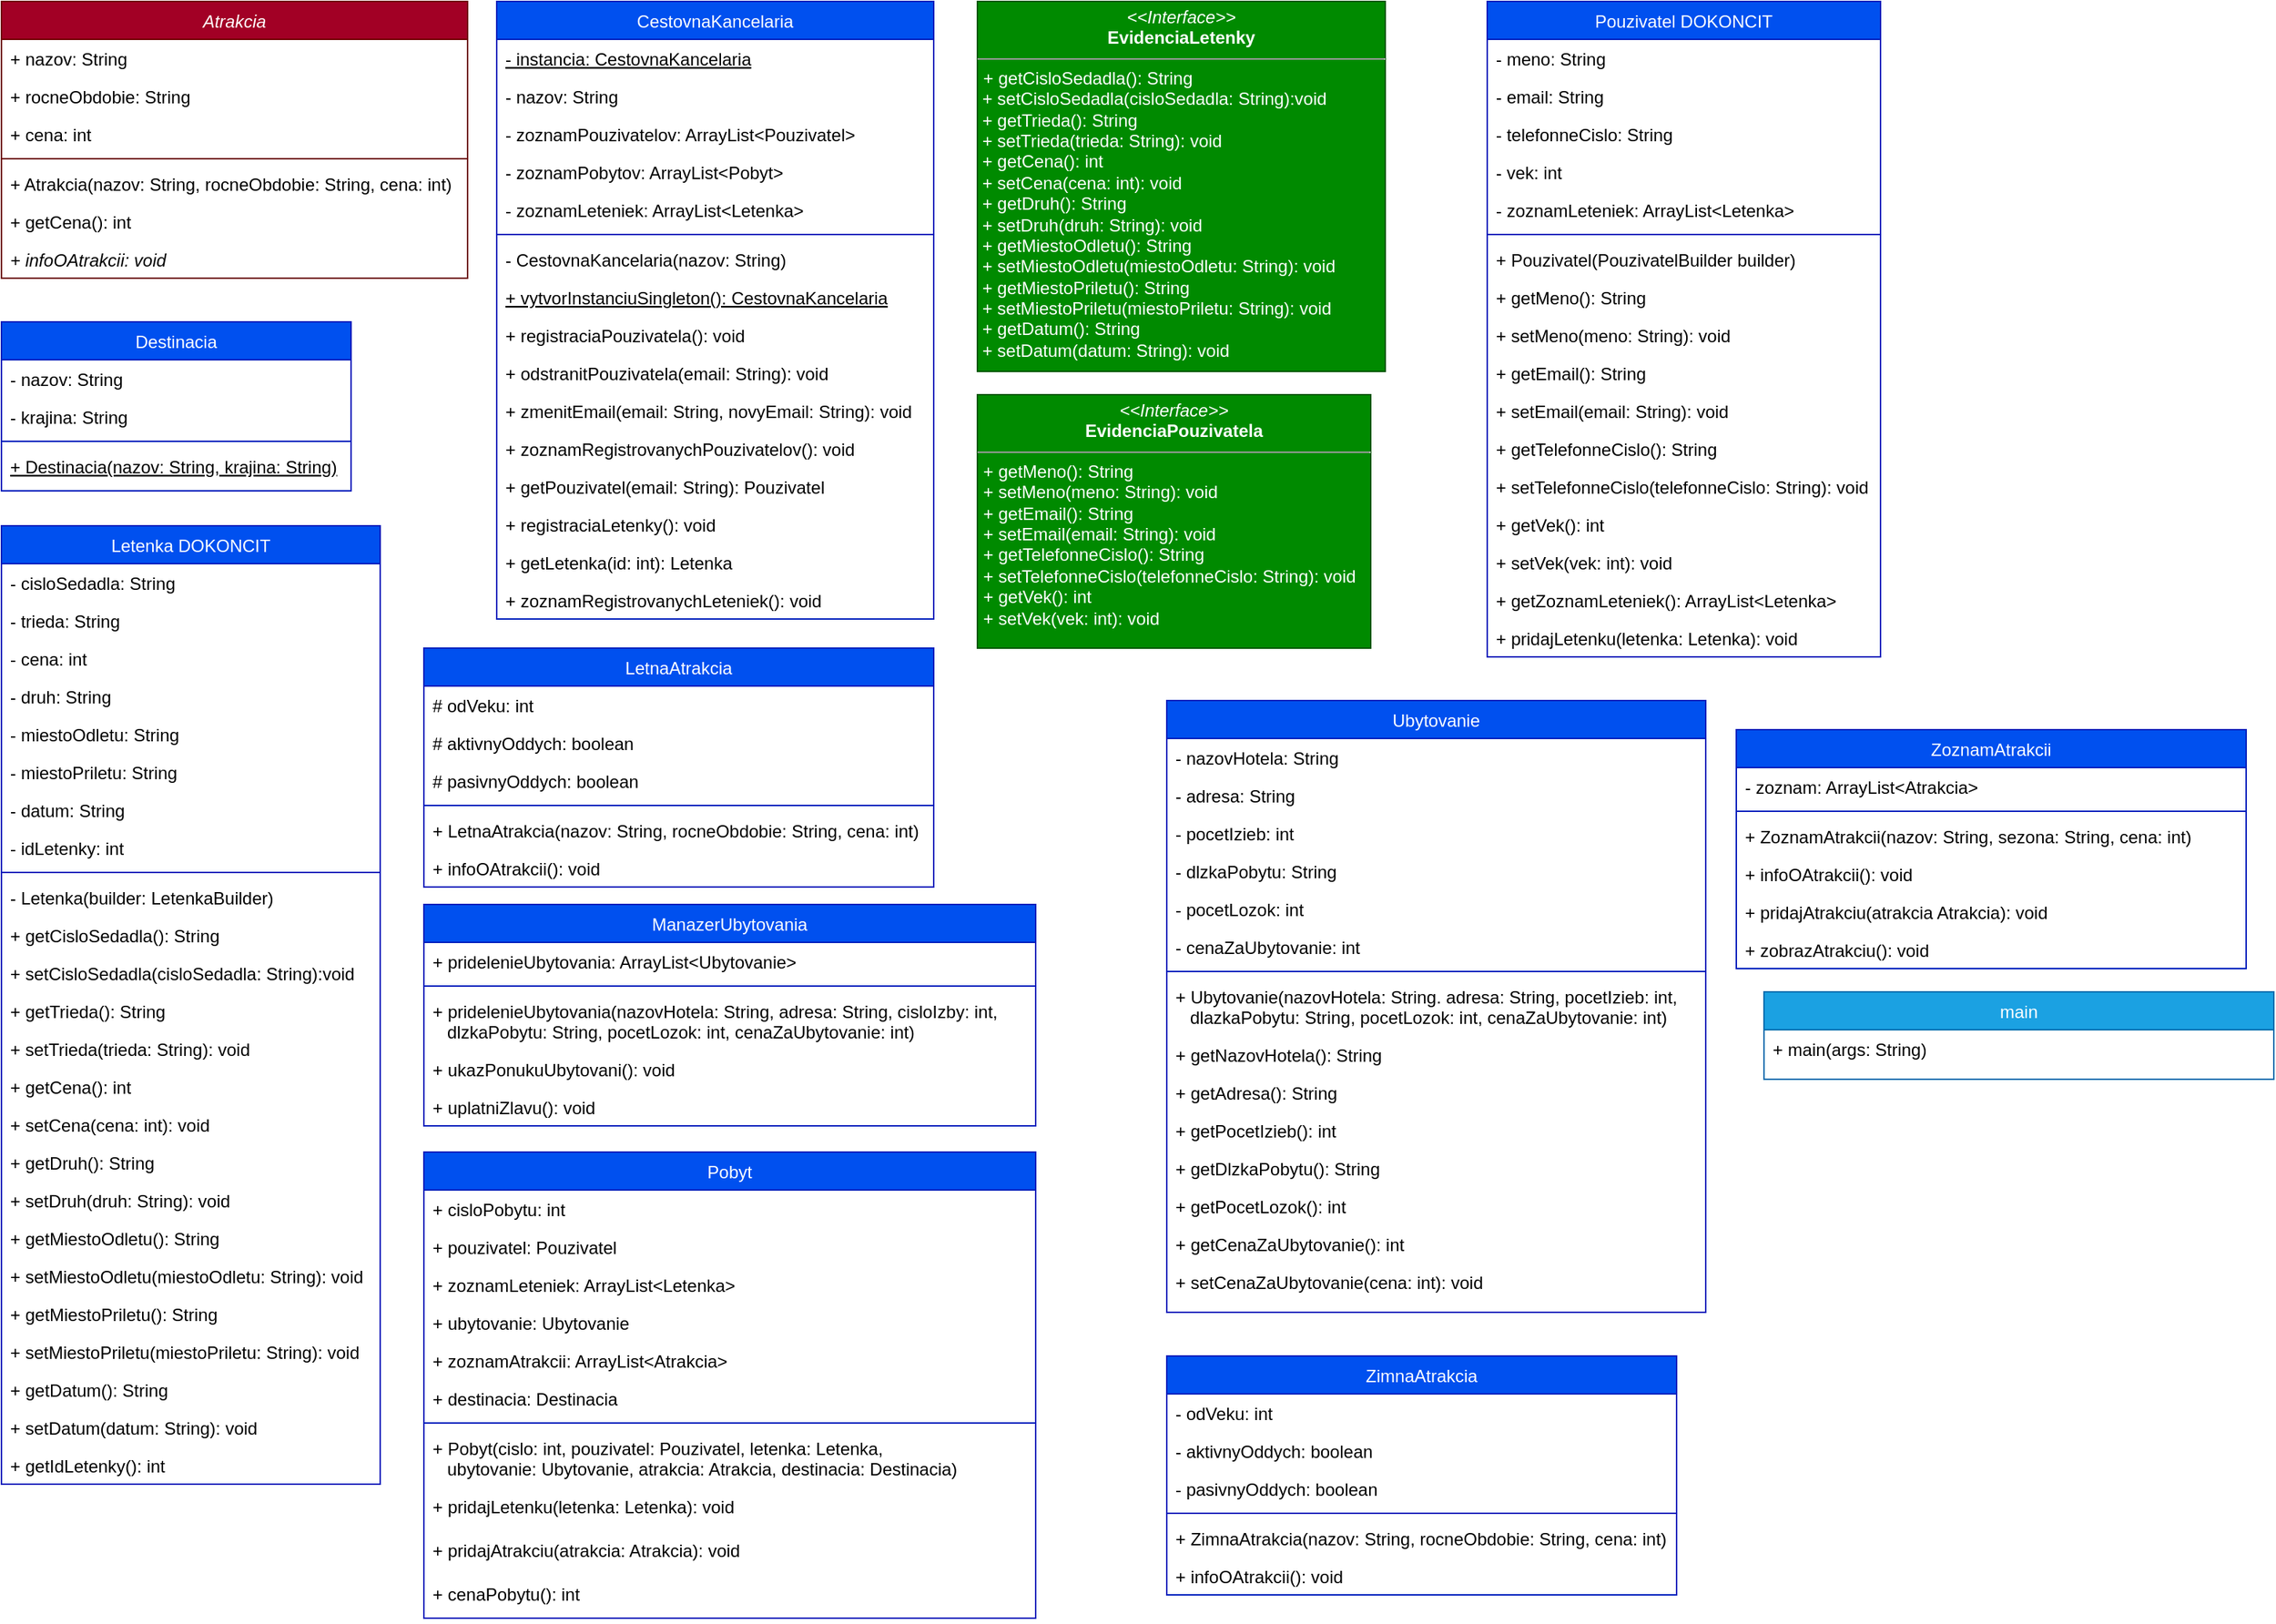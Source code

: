 <mxfile version="21.2.4" type="github">
  <diagram id="C5RBs43oDa-KdzZeNtuy" name="Page-1">
    <mxGraphModel dx="1500" dy="841" grid="1" gridSize="10" guides="1" tooltips="1" connect="1" arrows="1" fold="1" page="1" pageScale="1" pageWidth="827" pageHeight="1169" math="0" shadow="0">
      <root>
        <mxCell id="WIyWlLk6GJQsqaUBKTNV-0" />
        <mxCell id="WIyWlLk6GJQsqaUBKTNV-1" parent="WIyWlLk6GJQsqaUBKTNV-0" />
        <mxCell id="zkfFHV4jXpPFQw0GAbJ--0" value="Atrakcia" style="swimlane;fontStyle=2;align=center;verticalAlign=top;childLayout=stackLayout;horizontal=1;startSize=26;horizontalStack=0;resizeParent=1;resizeLast=0;collapsible=1;marginBottom=0;rounded=0;shadow=0;strokeWidth=1;fillColor=#a20025;strokeColor=#6F0000;fontColor=#ffffff;" parent="WIyWlLk6GJQsqaUBKTNV-1" vertex="1">
          <mxGeometry x="50" y="30" width="320" height="190" as="geometry">
            <mxRectangle x="230" y="140" width="160" height="26" as="alternateBounds" />
          </mxGeometry>
        </mxCell>
        <mxCell id="zkfFHV4jXpPFQw0GAbJ--1" value="+ nazov: String" style="text;align=left;verticalAlign=top;spacingLeft=4;spacingRight=4;overflow=hidden;rotatable=0;points=[[0,0.5],[1,0.5]];portConstraint=eastwest;" parent="zkfFHV4jXpPFQw0GAbJ--0" vertex="1">
          <mxGeometry y="26" width="320" height="26" as="geometry" />
        </mxCell>
        <mxCell id="zkfFHV4jXpPFQw0GAbJ--2" value="+ rocneObdobie: String" style="text;align=left;verticalAlign=top;spacingLeft=4;spacingRight=4;overflow=hidden;rotatable=0;points=[[0,0.5],[1,0.5]];portConstraint=eastwest;rounded=0;shadow=0;html=0;" parent="zkfFHV4jXpPFQw0GAbJ--0" vertex="1">
          <mxGeometry y="52" width="320" height="26" as="geometry" />
        </mxCell>
        <mxCell id="zkfFHV4jXpPFQw0GAbJ--3" value="+ cena: int" style="text;align=left;verticalAlign=top;spacingLeft=4;spacingRight=4;overflow=hidden;rotatable=0;points=[[0,0.5],[1,0.5]];portConstraint=eastwest;rounded=0;shadow=0;html=0;" parent="zkfFHV4jXpPFQw0GAbJ--0" vertex="1">
          <mxGeometry y="78" width="320" height="26" as="geometry" />
        </mxCell>
        <mxCell id="zkfFHV4jXpPFQw0GAbJ--4" value="" style="line;html=1;strokeWidth=1;align=left;verticalAlign=middle;spacingTop=-1;spacingLeft=3;spacingRight=3;rotatable=0;labelPosition=right;points=[];portConstraint=eastwest;fillColor=#a20025;fontColor=#ffffff;strokeColor=#6F0000;" parent="zkfFHV4jXpPFQw0GAbJ--0" vertex="1">
          <mxGeometry y="104" width="320" height="8" as="geometry" />
        </mxCell>
        <mxCell id="zkfFHV4jXpPFQw0GAbJ--5" value="+ Atrakcia(nazov: String, rocneObdobie: String, cena: int)" style="text;align=left;verticalAlign=top;spacingLeft=4;spacingRight=4;overflow=hidden;rotatable=0;points=[[0,0.5],[1,0.5]];portConstraint=eastwest;" parent="zkfFHV4jXpPFQw0GAbJ--0" vertex="1">
          <mxGeometry y="112" width="320" height="26" as="geometry" />
        </mxCell>
        <mxCell id="7Pr3nvuwrETPLiHUvhbF-43" value="+ getCena(): int" style="text;align=left;verticalAlign=top;spacingLeft=4;spacingRight=4;overflow=hidden;rotatable=0;points=[[0,0.5],[1,0.5]];portConstraint=eastwest;" parent="zkfFHV4jXpPFQw0GAbJ--0" vertex="1">
          <mxGeometry y="138" width="320" height="26" as="geometry" />
        </mxCell>
        <mxCell id="7Pr3nvuwrETPLiHUvhbF-44" value="+ infoOAtrakcii: void" style="text;align=left;verticalAlign=top;spacingLeft=4;spacingRight=4;overflow=hidden;rotatable=0;points=[[0,0.5],[1,0.5]];portConstraint=eastwest;fontStyle=2" parent="zkfFHV4jXpPFQw0GAbJ--0" vertex="1">
          <mxGeometry y="164" width="320" height="26" as="geometry" />
        </mxCell>
        <mxCell id="zkfFHV4jXpPFQw0GAbJ--6" value="Destinacia" style="swimlane;fontStyle=0;align=center;verticalAlign=top;childLayout=stackLayout;horizontal=1;startSize=26;horizontalStack=0;resizeParent=1;resizeLast=0;collapsible=1;marginBottom=0;rounded=0;shadow=0;strokeWidth=1;fillColor=#0050ef;fontColor=#ffffff;strokeColor=#001DBC;" parent="WIyWlLk6GJQsqaUBKTNV-1" vertex="1">
          <mxGeometry x="50" y="250" width="240" height="116" as="geometry">
            <mxRectangle x="130" y="380" width="160" height="26" as="alternateBounds" />
          </mxGeometry>
        </mxCell>
        <mxCell id="zkfFHV4jXpPFQw0GAbJ--7" value="- nazov: String" style="text;align=left;verticalAlign=top;spacingLeft=4;spacingRight=4;overflow=hidden;rotatable=0;points=[[0,0.5],[1,0.5]];portConstraint=eastwest;" parent="zkfFHV4jXpPFQw0GAbJ--6" vertex="1">
          <mxGeometry y="26" width="240" height="26" as="geometry" />
        </mxCell>
        <mxCell id="zkfFHV4jXpPFQw0GAbJ--8" value="- krajina: String" style="text;align=left;verticalAlign=top;spacingLeft=4;spacingRight=4;overflow=hidden;rotatable=0;points=[[0,0.5],[1,0.5]];portConstraint=eastwest;rounded=0;shadow=0;html=0;" parent="zkfFHV4jXpPFQw0GAbJ--6" vertex="1">
          <mxGeometry y="52" width="240" height="26" as="geometry" />
        </mxCell>
        <mxCell id="zkfFHV4jXpPFQw0GAbJ--9" value="" style="line;html=1;strokeWidth=1;align=left;verticalAlign=middle;spacingTop=-1;spacingLeft=3;spacingRight=3;rotatable=0;labelPosition=right;points=[];portConstraint=eastwest;fillColor=#0050ef;fontColor=#ffffff;strokeColor=#001DBC;" parent="zkfFHV4jXpPFQw0GAbJ--6" vertex="1">
          <mxGeometry y="78" width="240" height="8" as="geometry" />
        </mxCell>
        <mxCell id="zkfFHV4jXpPFQw0GAbJ--10" value="+ Destinacia(nazov: String, krajina: String)" style="text;align=left;verticalAlign=top;spacingLeft=4;spacingRight=4;overflow=hidden;rotatable=0;points=[[0,0.5],[1,0.5]];portConstraint=eastwest;fontStyle=4" parent="zkfFHV4jXpPFQw0GAbJ--6" vertex="1">
          <mxGeometry y="86" width="240" height="26" as="geometry" />
        </mxCell>
        <mxCell id="zkfFHV4jXpPFQw0GAbJ--17" value="CestovnaKancelaria" style="swimlane;fontStyle=0;align=center;verticalAlign=top;childLayout=stackLayout;horizontal=1;startSize=26;horizontalStack=0;resizeParent=1;resizeLast=0;collapsible=1;marginBottom=0;rounded=0;shadow=0;strokeWidth=1;fillColor=#0050ef;fontColor=#ffffff;strokeColor=#001DBC;" parent="WIyWlLk6GJQsqaUBKTNV-1" vertex="1">
          <mxGeometry x="390" y="30" width="300" height="424" as="geometry">
            <mxRectangle x="550" y="140" width="160" height="26" as="alternateBounds" />
          </mxGeometry>
        </mxCell>
        <mxCell id="zkfFHV4jXpPFQw0GAbJ--18" value="- instancia: CestovnaKancelaria" style="text;align=left;verticalAlign=top;spacingLeft=4;spacingRight=4;overflow=hidden;rotatable=0;points=[[0,0.5],[1,0.5]];portConstraint=eastwest;fontStyle=4" parent="zkfFHV4jXpPFQw0GAbJ--17" vertex="1">
          <mxGeometry y="26" width="300" height="26" as="geometry" />
        </mxCell>
        <mxCell id="zkfFHV4jXpPFQw0GAbJ--19" value="- nazov: String" style="text;align=left;verticalAlign=top;spacingLeft=4;spacingRight=4;overflow=hidden;rotatable=0;points=[[0,0.5],[1,0.5]];portConstraint=eastwest;rounded=0;shadow=0;html=0;" parent="zkfFHV4jXpPFQw0GAbJ--17" vertex="1">
          <mxGeometry y="52" width="300" height="26" as="geometry" />
        </mxCell>
        <mxCell id="zkfFHV4jXpPFQw0GAbJ--20" value="- zoznamPouzivatelov: ArrayList&lt;Pouzivatel&gt;" style="text;align=left;verticalAlign=top;spacingLeft=4;spacingRight=4;overflow=hidden;rotatable=0;points=[[0,0.5],[1,0.5]];portConstraint=eastwest;rounded=0;shadow=0;html=0;" parent="zkfFHV4jXpPFQw0GAbJ--17" vertex="1">
          <mxGeometry y="78" width="300" height="26" as="geometry" />
        </mxCell>
        <mxCell id="zkfFHV4jXpPFQw0GAbJ--21" value="- zoznamPobytov: ArrayList&lt;Pobyt&gt;" style="text;align=left;verticalAlign=top;spacingLeft=4;spacingRight=4;overflow=hidden;rotatable=0;points=[[0,0.5],[1,0.5]];portConstraint=eastwest;rounded=0;shadow=0;html=0;" parent="zkfFHV4jXpPFQw0GAbJ--17" vertex="1">
          <mxGeometry y="104" width="300" height="26" as="geometry" />
        </mxCell>
        <mxCell id="zkfFHV4jXpPFQw0GAbJ--22" value="- zoznamLeteniek: ArrayList&lt;Letenka&gt;" style="text;align=left;verticalAlign=top;spacingLeft=4;spacingRight=4;overflow=hidden;rotatable=0;points=[[0,0.5],[1,0.5]];portConstraint=eastwest;rounded=0;shadow=0;html=0;" parent="zkfFHV4jXpPFQw0GAbJ--17" vertex="1">
          <mxGeometry y="130" width="300" height="26" as="geometry" />
        </mxCell>
        <mxCell id="zkfFHV4jXpPFQw0GAbJ--23" value="" style="line;html=1;strokeWidth=1;align=left;verticalAlign=middle;spacingTop=-1;spacingLeft=3;spacingRight=3;rotatable=0;labelPosition=right;points=[];portConstraint=eastwest;fillColor=#0050ef;fontColor=#ffffff;strokeColor=#001DBC;" parent="zkfFHV4jXpPFQw0GAbJ--17" vertex="1">
          <mxGeometry y="156" width="300" height="8" as="geometry" />
        </mxCell>
        <mxCell id="zkfFHV4jXpPFQw0GAbJ--24" value="- CestovnaKancelaria(nazov: String)" style="text;align=left;verticalAlign=top;spacingLeft=4;spacingRight=4;overflow=hidden;rotatable=0;points=[[0,0.5],[1,0.5]];portConstraint=eastwest;" parent="zkfFHV4jXpPFQw0GAbJ--17" vertex="1">
          <mxGeometry y="164" width="300" height="26" as="geometry" />
        </mxCell>
        <mxCell id="zkfFHV4jXpPFQw0GAbJ--25" value="+ vytvorInstanciuSingleton(): CestovnaKancelaria" style="text;align=left;verticalAlign=top;spacingLeft=4;spacingRight=4;overflow=hidden;rotatable=0;points=[[0,0.5],[1,0.5]];portConstraint=eastwest;fontStyle=4" parent="zkfFHV4jXpPFQw0GAbJ--17" vertex="1">
          <mxGeometry y="190" width="300" height="26" as="geometry" />
        </mxCell>
        <mxCell id="7Pr3nvuwrETPLiHUvhbF-45" value="+ registraciaPouzivatela(): void" style="text;align=left;verticalAlign=top;spacingLeft=4;spacingRight=4;overflow=hidden;rotatable=0;points=[[0,0.5],[1,0.5]];portConstraint=eastwest;fontStyle=0" parent="zkfFHV4jXpPFQw0GAbJ--17" vertex="1">
          <mxGeometry y="216" width="300" height="26" as="geometry" />
        </mxCell>
        <mxCell id="7Pr3nvuwrETPLiHUvhbF-46" value="+ odstranitPouzivatela(email: String): void" style="text;align=left;verticalAlign=top;spacingLeft=4;spacingRight=4;overflow=hidden;rotatable=0;points=[[0,0.5],[1,0.5]];portConstraint=eastwest;fontStyle=0" parent="zkfFHV4jXpPFQw0GAbJ--17" vertex="1">
          <mxGeometry y="242" width="300" height="26" as="geometry" />
        </mxCell>
        <mxCell id="7Pr3nvuwrETPLiHUvhbF-47" value="+ zmenitEmail(email: String, novyEmail: String): void" style="text;align=left;verticalAlign=top;spacingLeft=4;spacingRight=4;overflow=hidden;rotatable=0;points=[[0,0.5],[1,0.5]];portConstraint=eastwest;fontStyle=0" parent="zkfFHV4jXpPFQw0GAbJ--17" vertex="1">
          <mxGeometry y="268" width="300" height="26" as="geometry" />
        </mxCell>
        <mxCell id="7Pr3nvuwrETPLiHUvhbF-48" value="+ zoznamRegistrovanychPouzivatelov(): void" style="text;align=left;verticalAlign=top;spacingLeft=4;spacingRight=4;overflow=hidden;rotatable=0;points=[[0,0.5],[1,0.5]];portConstraint=eastwest;fontStyle=0" parent="zkfFHV4jXpPFQw0GAbJ--17" vertex="1">
          <mxGeometry y="294" width="300" height="26" as="geometry" />
        </mxCell>
        <mxCell id="7Pr3nvuwrETPLiHUvhbF-49" value="+ getPouzivatel(email: String): Pouzivatel" style="text;align=left;verticalAlign=top;spacingLeft=4;spacingRight=4;overflow=hidden;rotatable=0;points=[[0,0.5],[1,0.5]];portConstraint=eastwest;fontStyle=0" parent="zkfFHV4jXpPFQw0GAbJ--17" vertex="1">
          <mxGeometry y="320" width="300" height="26" as="geometry" />
        </mxCell>
        <mxCell id="7Pr3nvuwrETPLiHUvhbF-50" value="+ registraciaLetenky(): void" style="text;align=left;verticalAlign=top;spacingLeft=4;spacingRight=4;overflow=hidden;rotatable=0;points=[[0,0.5],[1,0.5]];portConstraint=eastwest;fontStyle=0" parent="zkfFHV4jXpPFQw0GAbJ--17" vertex="1">
          <mxGeometry y="346" width="300" height="26" as="geometry" />
        </mxCell>
        <mxCell id="7Pr3nvuwrETPLiHUvhbF-51" value="+ getLetenka(id: int): Letenka" style="text;align=left;verticalAlign=top;spacingLeft=4;spacingRight=4;overflow=hidden;rotatable=0;points=[[0,0.5],[1,0.5]];portConstraint=eastwest;fontStyle=0" parent="zkfFHV4jXpPFQw0GAbJ--17" vertex="1">
          <mxGeometry y="372" width="300" height="26" as="geometry" />
        </mxCell>
        <mxCell id="7Pr3nvuwrETPLiHUvhbF-52" value="+ zoznamRegistrovanychLeteniek(): void" style="text;align=left;verticalAlign=top;spacingLeft=4;spacingRight=4;overflow=hidden;rotatable=0;points=[[0,0.5],[1,0.5]];portConstraint=eastwest;fontStyle=0" parent="zkfFHV4jXpPFQw0GAbJ--17" vertex="1">
          <mxGeometry y="398" width="300" height="26" as="geometry" />
        </mxCell>
        <mxCell id="7Pr3nvuwrETPLiHUvhbF-0" value="&lt;p style=&quot;margin:0px;margin-top:4px;text-align:center;&quot;&gt;&lt;i&gt;&amp;lt;&amp;lt;Interface&amp;gt;&amp;gt;&lt;/i&gt;&lt;br&gt;&lt;b&gt;EvidenciaPouzivatela&lt;/b&gt;&lt;/p&gt;&lt;hr size=&quot;1&quot;&gt;&lt;p style=&quot;margin:0px;margin-left:4px;&quot;&gt;+ getMeno(): String&lt;br&gt;+ setMeno(meno: String): void&lt;/p&gt;&lt;p style=&quot;margin:0px;margin-left:4px;&quot;&gt;+ getEmail(): String&lt;/p&gt;&lt;p style=&quot;margin:0px;margin-left:4px;&quot;&gt;+ setEmail(email: String): void&lt;/p&gt;&lt;p style=&quot;margin:0px;margin-left:4px;&quot;&gt;+ getTelefonneCislo(): String&lt;/p&gt;&lt;p style=&quot;margin:0px;margin-left:4px;&quot;&gt;+ setTelefonneCislo(telefonneCislo: String): void&lt;/p&gt;&lt;p style=&quot;margin:0px;margin-left:4px;&quot;&gt;+ getVek(): int&lt;/p&gt;&lt;p style=&quot;margin:0px;margin-left:4px;&quot;&gt;+ setVek(vek: int): void&lt;/p&gt;" style="verticalAlign=top;align=left;overflow=fill;fontSize=12;fontFamily=Helvetica;html=1;whiteSpace=wrap;fillColor=#008a00;fontColor=#ffffff;strokeColor=#005700;" parent="WIyWlLk6GJQsqaUBKTNV-1" vertex="1">
          <mxGeometry x="720" y="300" width="270" height="174" as="geometry" />
        </mxCell>
        <mxCell id="7Pr3nvuwrETPLiHUvhbF-2" value="&lt;p style=&quot;margin:0px;margin-top:4px;text-align:center;&quot;&gt;&lt;i&gt;&amp;lt;&amp;lt;Interface&amp;gt;&amp;gt;&lt;/i&gt;&lt;br&gt;&lt;b&gt;EvidenciaLetenky&lt;/b&gt;&lt;/p&gt;&lt;hr size=&quot;1&quot;&gt;&lt;p style=&quot;margin:0px;margin-left:4px;&quot;&gt;&lt;/p&gt;&lt;p style=&quot;margin:0px;margin-left:4px;&quot;&gt;+ getCisloSedadla(): String&lt;br&gt;&lt;/p&gt;&lt;div&gt;&amp;nbsp;+ setCisloSedadla(cisloSedadla: String):void&lt;/div&gt;&lt;div&gt;&amp;nbsp;+ getTrieda(): String&lt;/div&gt;&lt;div&gt;&amp;nbsp;+ setTrieda(trieda: String): void&lt;/div&gt;&lt;div&gt;&amp;nbsp;+ getCena(): int&lt;/div&gt;&lt;div&gt;&amp;nbsp;+ setCena(cena: int): void&lt;/div&gt;&lt;div&gt;&amp;nbsp;+ getDruh(): String&lt;/div&gt;&lt;div&gt;&amp;nbsp;+ setDruh(druh: String): void&lt;/div&gt;&lt;div&gt;&amp;nbsp;+ getMiestoOdletu(): String&lt;/div&gt;&lt;div&gt;&amp;nbsp;+ setMiestoOdletu(miestoOdletu: String): void&lt;/div&gt;&lt;div&gt;&amp;nbsp;+ getMiestoPriletu(): String&lt;/div&gt;&lt;div&gt;&amp;nbsp;+ setMiestoPriletu(miestoPriletu: String): void&lt;/div&gt;&lt;div&gt;&amp;nbsp;+ getDatum(): String&lt;/div&gt;&lt;div&gt;&amp;nbsp;+ setDatum(datum: String): void&lt;/div&gt;" style="verticalAlign=top;align=left;overflow=fill;fontSize=12;fontFamily=Helvetica;html=1;whiteSpace=wrap;fillColor=#008a00;fontColor=#ffffff;strokeColor=#005700;" parent="WIyWlLk6GJQsqaUBKTNV-1" vertex="1">
          <mxGeometry x="720" y="30" width="280" height="254" as="geometry" />
        </mxCell>
        <mxCell id="7Pr3nvuwrETPLiHUvhbF-57" value="Letenka DOKONCIT" style="swimlane;fontStyle=0;align=center;verticalAlign=top;childLayout=stackLayout;horizontal=1;startSize=26;horizontalStack=0;resizeParent=1;resizeLast=0;collapsible=1;marginBottom=0;rounded=0;shadow=0;strokeWidth=1;fillColor=#0050ef;fontColor=#ffffff;strokeColor=#001DBC;" parent="WIyWlLk6GJQsqaUBKTNV-1" vertex="1">
          <mxGeometry x="50" y="390" width="260" height="658" as="geometry">
            <mxRectangle x="130" y="380" width="160" height="26" as="alternateBounds" />
          </mxGeometry>
        </mxCell>
        <mxCell id="7Pr3nvuwrETPLiHUvhbF-58" value="- cisloSedadla: String" style="text;align=left;verticalAlign=top;spacingLeft=4;spacingRight=4;overflow=hidden;rotatable=0;points=[[0,0.5],[1,0.5]];portConstraint=eastwest;" parent="7Pr3nvuwrETPLiHUvhbF-57" vertex="1">
          <mxGeometry y="26" width="260" height="26" as="geometry" />
        </mxCell>
        <mxCell id="7Pr3nvuwrETPLiHUvhbF-59" value="- trieda: String" style="text;align=left;verticalAlign=top;spacingLeft=4;spacingRight=4;overflow=hidden;rotatable=0;points=[[0,0.5],[1,0.5]];portConstraint=eastwest;rounded=0;shadow=0;html=0;" parent="7Pr3nvuwrETPLiHUvhbF-57" vertex="1">
          <mxGeometry y="52" width="260" height="26" as="geometry" />
        </mxCell>
        <mxCell id="7Pr3nvuwrETPLiHUvhbF-62" value="- cena: int" style="text;align=left;verticalAlign=top;spacingLeft=4;spacingRight=4;overflow=hidden;rotatable=0;points=[[0,0.5],[1,0.5]];portConstraint=eastwest;rounded=0;shadow=0;html=0;" parent="7Pr3nvuwrETPLiHUvhbF-57" vertex="1">
          <mxGeometry y="78" width="260" height="26" as="geometry" />
        </mxCell>
        <mxCell id="7Pr3nvuwrETPLiHUvhbF-65" value="- druh: String" style="text;align=left;verticalAlign=top;spacingLeft=4;spacingRight=4;overflow=hidden;rotatable=0;points=[[0,0.5],[1,0.5]];portConstraint=eastwest;rounded=0;shadow=0;html=0;" parent="7Pr3nvuwrETPLiHUvhbF-57" vertex="1">
          <mxGeometry y="104" width="260" height="26" as="geometry" />
        </mxCell>
        <mxCell id="7Pr3nvuwrETPLiHUvhbF-64" value="- miestoOdletu: String" style="text;align=left;verticalAlign=top;spacingLeft=4;spacingRight=4;overflow=hidden;rotatable=0;points=[[0,0.5],[1,0.5]];portConstraint=eastwest;rounded=0;shadow=0;html=0;" parent="7Pr3nvuwrETPLiHUvhbF-57" vertex="1">
          <mxGeometry y="130" width="260" height="26" as="geometry" />
        </mxCell>
        <mxCell id="7Pr3nvuwrETPLiHUvhbF-63" value="- miestoPriletu: String" style="text;align=left;verticalAlign=top;spacingLeft=4;spacingRight=4;overflow=hidden;rotatable=0;points=[[0,0.5],[1,0.5]];portConstraint=eastwest;rounded=0;shadow=0;html=0;" parent="7Pr3nvuwrETPLiHUvhbF-57" vertex="1">
          <mxGeometry y="156" width="260" height="26" as="geometry" />
        </mxCell>
        <mxCell id="7Pr3nvuwrETPLiHUvhbF-67" value="- datum: String" style="text;align=left;verticalAlign=top;spacingLeft=4;spacingRight=4;overflow=hidden;rotatable=0;points=[[0,0.5],[1,0.5]];portConstraint=eastwest;rounded=0;shadow=0;html=0;" parent="7Pr3nvuwrETPLiHUvhbF-57" vertex="1">
          <mxGeometry y="182" width="260" height="26" as="geometry" />
        </mxCell>
        <mxCell id="7Pr3nvuwrETPLiHUvhbF-66" value="- idLetenky: int" style="text;align=left;verticalAlign=top;spacingLeft=4;spacingRight=4;overflow=hidden;rotatable=0;points=[[0,0.5],[1,0.5]];portConstraint=eastwest;rounded=0;shadow=0;html=0;" parent="7Pr3nvuwrETPLiHUvhbF-57" vertex="1">
          <mxGeometry y="208" width="260" height="26" as="geometry" />
        </mxCell>
        <mxCell id="7Pr3nvuwrETPLiHUvhbF-60" value="" style="line;html=1;strokeWidth=1;align=left;verticalAlign=middle;spacingTop=-1;spacingLeft=3;spacingRight=3;rotatable=0;labelPosition=right;points=[];portConstraint=eastwest;fillColor=#0050ef;fontColor=#ffffff;strokeColor=#001DBC;" parent="7Pr3nvuwrETPLiHUvhbF-57" vertex="1">
          <mxGeometry y="234" width="260" height="8" as="geometry" />
        </mxCell>
        <mxCell id="7Pr3nvuwrETPLiHUvhbF-61" value="- Letenka(builder: LetenkaBuilder)" style="text;align=left;verticalAlign=top;spacingLeft=4;spacingRight=4;overflow=hidden;rotatable=0;points=[[0,0.5],[1,0.5]];portConstraint=eastwest;fontStyle=0" parent="7Pr3nvuwrETPLiHUvhbF-57" vertex="1">
          <mxGeometry y="242" width="260" height="26" as="geometry" />
        </mxCell>
        <mxCell id="7Pr3nvuwrETPLiHUvhbF-70" value="+ getCisloSedadla(): String" style="text;align=left;verticalAlign=top;spacingLeft=4;spacingRight=4;overflow=hidden;rotatable=0;points=[[0,0.5],[1,0.5]];portConstraint=eastwest;fontStyle=0" parent="7Pr3nvuwrETPLiHUvhbF-57" vertex="1">
          <mxGeometry y="268" width="260" height="26" as="geometry" />
        </mxCell>
        <mxCell id="7Pr3nvuwrETPLiHUvhbF-78" value="+ setCisloSedadla(cisloSedadla: String):void&#xa;" style="text;align=left;verticalAlign=top;spacingLeft=4;spacingRight=4;overflow=hidden;rotatable=0;points=[[0,0.5],[1,0.5]];portConstraint=eastwest;fontStyle=0" parent="7Pr3nvuwrETPLiHUvhbF-57" vertex="1">
          <mxGeometry y="294" width="260" height="26" as="geometry" />
        </mxCell>
        <mxCell id="7Pr3nvuwrETPLiHUvhbF-77" value="+ getTrieda(): String" style="text;align=left;verticalAlign=top;spacingLeft=4;spacingRight=4;overflow=hidden;rotatable=0;points=[[0,0.5],[1,0.5]];portConstraint=eastwest;fontStyle=0" parent="7Pr3nvuwrETPLiHUvhbF-57" vertex="1">
          <mxGeometry y="320" width="260" height="26" as="geometry" />
        </mxCell>
        <mxCell id="7Pr3nvuwrETPLiHUvhbF-76" value="+ setTrieda(trieda: String): void" style="text;align=left;verticalAlign=top;spacingLeft=4;spacingRight=4;overflow=hidden;rotatable=0;points=[[0,0.5],[1,0.5]];portConstraint=eastwest;fontStyle=0" parent="7Pr3nvuwrETPLiHUvhbF-57" vertex="1">
          <mxGeometry y="346" width="260" height="26" as="geometry" />
        </mxCell>
        <mxCell id="7Pr3nvuwrETPLiHUvhbF-75" value="+ getCena(): int" style="text;align=left;verticalAlign=top;spacingLeft=4;spacingRight=4;overflow=hidden;rotatable=0;points=[[0,0.5],[1,0.5]];portConstraint=eastwest;fontStyle=0" parent="7Pr3nvuwrETPLiHUvhbF-57" vertex="1">
          <mxGeometry y="372" width="260" height="26" as="geometry" />
        </mxCell>
        <mxCell id="7Pr3nvuwrETPLiHUvhbF-74" value="+ setCena(cena: int): void" style="text;align=left;verticalAlign=top;spacingLeft=4;spacingRight=4;overflow=hidden;rotatable=0;points=[[0,0.5],[1,0.5]];portConstraint=eastwest;fontStyle=0" parent="7Pr3nvuwrETPLiHUvhbF-57" vertex="1">
          <mxGeometry y="398" width="260" height="26" as="geometry" />
        </mxCell>
        <mxCell id="7Pr3nvuwrETPLiHUvhbF-73" value="+ getDruh(): String" style="text;align=left;verticalAlign=top;spacingLeft=4;spacingRight=4;overflow=hidden;rotatable=0;points=[[0,0.5],[1,0.5]];portConstraint=eastwest;fontStyle=0" parent="7Pr3nvuwrETPLiHUvhbF-57" vertex="1">
          <mxGeometry y="424" width="260" height="26" as="geometry" />
        </mxCell>
        <mxCell id="7Pr3nvuwrETPLiHUvhbF-72" value="+ setDruh(druh: String): void" style="text;align=left;verticalAlign=top;spacingLeft=4;spacingRight=4;overflow=hidden;rotatable=0;points=[[0,0.5],[1,0.5]];portConstraint=eastwest;fontStyle=0" parent="7Pr3nvuwrETPLiHUvhbF-57" vertex="1">
          <mxGeometry y="450" width="260" height="26" as="geometry" />
        </mxCell>
        <mxCell id="7Pr3nvuwrETPLiHUvhbF-71" value="+ getMiestoOdletu(): String" style="text;align=left;verticalAlign=top;spacingLeft=4;spacingRight=4;overflow=hidden;rotatable=0;points=[[0,0.5],[1,0.5]];portConstraint=eastwest;fontStyle=0" parent="7Pr3nvuwrETPLiHUvhbF-57" vertex="1">
          <mxGeometry y="476" width="260" height="26" as="geometry" />
        </mxCell>
        <mxCell id="7Pr3nvuwrETPLiHUvhbF-69" value="+ setMiestoOdletu(miestoOdletu: String): void" style="text;align=left;verticalAlign=top;spacingLeft=4;spacingRight=4;overflow=hidden;rotatable=0;points=[[0,0.5],[1,0.5]];portConstraint=eastwest;fontStyle=0" parent="7Pr3nvuwrETPLiHUvhbF-57" vertex="1">
          <mxGeometry y="502" width="260" height="26" as="geometry" />
        </mxCell>
        <mxCell id="7Pr3nvuwrETPLiHUvhbF-82" value="+ getMiestoPriletu(): String" style="text;align=left;verticalAlign=top;spacingLeft=4;spacingRight=4;overflow=hidden;rotatable=0;points=[[0,0.5],[1,0.5]];portConstraint=eastwest;fontStyle=0" parent="7Pr3nvuwrETPLiHUvhbF-57" vertex="1">
          <mxGeometry y="528" width="260" height="26" as="geometry" />
        </mxCell>
        <mxCell id="7Pr3nvuwrETPLiHUvhbF-81" value="+ setMiestoPriletu(miestoPriletu: String): void" style="text;align=left;verticalAlign=top;spacingLeft=4;spacingRight=4;overflow=hidden;rotatable=0;points=[[0,0.5],[1,0.5]];portConstraint=eastwest;fontStyle=0" parent="7Pr3nvuwrETPLiHUvhbF-57" vertex="1">
          <mxGeometry y="554" width="260" height="26" as="geometry" />
        </mxCell>
        <mxCell id="7Pr3nvuwrETPLiHUvhbF-80" value="+ getDatum(): String" style="text;align=left;verticalAlign=top;spacingLeft=4;spacingRight=4;overflow=hidden;rotatable=0;points=[[0,0.5],[1,0.5]];portConstraint=eastwest;fontStyle=0" parent="7Pr3nvuwrETPLiHUvhbF-57" vertex="1">
          <mxGeometry y="580" width="260" height="26" as="geometry" />
        </mxCell>
        <mxCell id="7Pr3nvuwrETPLiHUvhbF-79" value="+ setDatum(datum: String): void" style="text;align=left;verticalAlign=top;spacingLeft=4;spacingRight=4;overflow=hidden;rotatable=0;points=[[0,0.5],[1,0.5]];portConstraint=eastwest;fontStyle=0" parent="7Pr3nvuwrETPLiHUvhbF-57" vertex="1">
          <mxGeometry y="606" width="260" height="26" as="geometry" />
        </mxCell>
        <mxCell id="oUXFy_34zYihnXApYQiT-0" value="+ getIdLetenky(): int" style="text;align=left;verticalAlign=top;spacingLeft=4;spacingRight=4;overflow=hidden;rotatable=0;points=[[0,0.5],[1,0.5]];portConstraint=eastwest;fontStyle=0" parent="7Pr3nvuwrETPLiHUvhbF-57" vertex="1">
          <mxGeometry y="632" width="260" height="26" as="geometry" />
        </mxCell>
        <mxCell id="7Pr3nvuwrETPLiHUvhbF-83" value="LetnaAtrakcia" style="swimlane;fontStyle=0;align=center;verticalAlign=top;childLayout=stackLayout;horizontal=1;startSize=26;horizontalStack=0;resizeParent=1;resizeLast=0;collapsible=1;marginBottom=0;rounded=0;shadow=0;strokeWidth=1;fillColor=#0050ef;fontColor=#ffffff;strokeColor=#001DBC;" parent="WIyWlLk6GJQsqaUBKTNV-1" vertex="1">
          <mxGeometry x="340" y="474" width="350" height="164" as="geometry">
            <mxRectangle x="130" y="380" width="160" height="26" as="alternateBounds" />
          </mxGeometry>
        </mxCell>
        <mxCell id="7Pr3nvuwrETPLiHUvhbF-84" value="# odVeku: int" style="text;align=left;verticalAlign=top;spacingLeft=4;spacingRight=4;overflow=hidden;rotatable=0;points=[[0,0.5],[1,0.5]];portConstraint=eastwest;" parent="7Pr3nvuwrETPLiHUvhbF-83" vertex="1">
          <mxGeometry y="26" width="350" height="26" as="geometry" />
        </mxCell>
        <mxCell id="7Pr3nvuwrETPLiHUvhbF-85" value="# aktivnyOddych: boolean" style="text;align=left;verticalAlign=top;spacingLeft=4;spacingRight=4;overflow=hidden;rotatable=0;points=[[0,0.5],[1,0.5]];portConstraint=eastwest;rounded=0;shadow=0;html=0;" parent="7Pr3nvuwrETPLiHUvhbF-83" vertex="1">
          <mxGeometry y="52" width="350" height="26" as="geometry" />
        </mxCell>
        <mxCell id="7Pr3nvuwrETPLiHUvhbF-88" value="# pasivnyOddych: boolean" style="text;align=left;verticalAlign=top;spacingLeft=4;spacingRight=4;overflow=hidden;rotatable=0;points=[[0,0.5],[1,0.5]];portConstraint=eastwest;rounded=0;shadow=0;html=0;" parent="7Pr3nvuwrETPLiHUvhbF-83" vertex="1">
          <mxGeometry y="78" width="350" height="26" as="geometry" />
        </mxCell>
        <mxCell id="7Pr3nvuwrETPLiHUvhbF-86" value="" style="line;html=1;strokeWidth=1;align=left;verticalAlign=middle;spacingTop=-1;spacingLeft=3;spacingRight=3;rotatable=0;labelPosition=right;points=[];portConstraint=eastwest;fillColor=#0050ef;fontColor=#ffffff;strokeColor=#001DBC;" parent="7Pr3nvuwrETPLiHUvhbF-83" vertex="1">
          <mxGeometry y="104" width="350" height="8" as="geometry" />
        </mxCell>
        <mxCell id="7Pr3nvuwrETPLiHUvhbF-87" value="+ LetnaAtrakcia(nazov: String, rocneObdobie: String, cena: int)" style="text;align=left;verticalAlign=top;spacingLeft=4;spacingRight=4;overflow=hidden;rotatable=0;points=[[0,0.5],[1,0.5]];portConstraint=eastwest;fontStyle=0" parent="7Pr3nvuwrETPLiHUvhbF-83" vertex="1">
          <mxGeometry y="112" width="350" height="26" as="geometry" />
        </mxCell>
        <mxCell id="7Pr3nvuwrETPLiHUvhbF-90" value="+ infoOAtrakcii(): void" style="text;align=left;verticalAlign=top;spacingLeft=4;spacingRight=4;overflow=hidden;rotatable=0;points=[[0,0.5],[1,0.5]];portConstraint=eastwest;fontStyle=0" parent="7Pr3nvuwrETPLiHUvhbF-83" vertex="1">
          <mxGeometry y="138" width="350" height="26" as="geometry" />
        </mxCell>
        <mxCell id="7Pr3nvuwrETPLiHUvhbF-91" value="ManazerUbytovania" style="swimlane;fontStyle=0;align=center;verticalAlign=top;childLayout=stackLayout;horizontal=1;startSize=26;horizontalStack=0;resizeParent=1;resizeLast=0;collapsible=1;marginBottom=0;rounded=0;shadow=0;strokeWidth=1;fillColor=#0050ef;fontColor=#ffffff;strokeColor=#001DBC;" parent="WIyWlLk6GJQsqaUBKTNV-1" vertex="1">
          <mxGeometry x="340" y="650" width="420" height="152" as="geometry">
            <mxRectangle x="130" y="380" width="160" height="26" as="alternateBounds" />
          </mxGeometry>
        </mxCell>
        <mxCell id="7Pr3nvuwrETPLiHUvhbF-92" value="+ pridelenieUbytovania: ArrayList&lt;Ubytovanie&gt;" style="text;align=left;verticalAlign=top;spacingLeft=4;spacingRight=4;overflow=hidden;rotatable=0;points=[[0,0.5],[1,0.5]];portConstraint=eastwest;" parent="7Pr3nvuwrETPLiHUvhbF-91" vertex="1">
          <mxGeometry y="26" width="420" height="26" as="geometry" />
        </mxCell>
        <mxCell id="7Pr3nvuwrETPLiHUvhbF-95" value="" style="line;html=1;strokeWidth=1;align=left;verticalAlign=middle;spacingTop=-1;spacingLeft=3;spacingRight=3;rotatable=0;labelPosition=right;points=[];portConstraint=eastwest;fillColor=#0050ef;fontColor=#ffffff;strokeColor=#001DBC;" parent="7Pr3nvuwrETPLiHUvhbF-91" vertex="1">
          <mxGeometry y="52" width="420" height="8" as="geometry" />
        </mxCell>
        <mxCell id="7Pr3nvuwrETPLiHUvhbF-96" value="+ pridelenieUbytovania(nazovHotela: String, adresa: String, cisloIzby: int, &#xa;   dlzkaPobytu: String, pocetLozok: int, cenaZaUbytovanie: int)" style="text;align=left;verticalAlign=top;spacingLeft=4;spacingRight=4;overflow=hidden;rotatable=0;points=[[0,0.5],[1,0.5]];portConstraint=eastwest;fontStyle=0" parent="7Pr3nvuwrETPLiHUvhbF-91" vertex="1">
          <mxGeometry y="60" width="420" height="40" as="geometry" />
        </mxCell>
        <mxCell id="7Pr3nvuwrETPLiHUvhbF-97" value="+ ukazPonukuUbytovani(): void" style="text;align=left;verticalAlign=top;spacingLeft=4;spacingRight=4;overflow=hidden;rotatable=0;points=[[0,0.5],[1,0.5]];portConstraint=eastwest;fontStyle=0" parent="7Pr3nvuwrETPLiHUvhbF-91" vertex="1">
          <mxGeometry y="100" width="420" height="26" as="geometry" />
        </mxCell>
        <mxCell id="7Pr3nvuwrETPLiHUvhbF-98" value="+ uplatniZlavu(): void" style="text;align=left;verticalAlign=top;spacingLeft=4;spacingRight=4;overflow=hidden;rotatable=0;points=[[0,0.5],[1,0.5]];portConstraint=eastwest;fontStyle=0" parent="7Pr3nvuwrETPLiHUvhbF-91" vertex="1">
          <mxGeometry y="126" width="420" height="26" as="geometry" />
        </mxCell>
        <mxCell id="7Pr3nvuwrETPLiHUvhbF-99" value="Pobyt" style="swimlane;fontStyle=0;align=center;verticalAlign=top;childLayout=stackLayout;horizontal=1;startSize=26;horizontalStack=0;resizeParent=1;resizeLast=0;collapsible=1;marginBottom=0;rounded=0;shadow=0;strokeWidth=1;fillColor=#0050ef;fontColor=#ffffff;strokeColor=#001DBC;" parent="WIyWlLk6GJQsqaUBKTNV-1" vertex="1">
          <mxGeometry x="340" y="820" width="420" height="320" as="geometry">
            <mxRectangle x="130" y="380" width="160" height="26" as="alternateBounds" />
          </mxGeometry>
        </mxCell>
        <mxCell id="7Pr3nvuwrETPLiHUvhbF-100" value="+ cisloPobytu: int" style="text;align=left;verticalAlign=top;spacingLeft=4;spacingRight=4;overflow=hidden;rotatable=0;points=[[0,0.5],[1,0.5]];portConstraint=eastwest;" parent="7Pr3nvuwrETPLiHUvhbF-99" vertex="1">
          <mxGeometry y="26" width="420" height="26" as="geometry" />
        </mxCell>
        <mxCell id="7Pr3nvuwrETPLiHUvhbF-101" value="+ pouzivatel: Pouzivatel" style="text;align=left;verticalAlign=top;spacingLeft=4;spacingRight=4;overflow=hidden;rotatable=0;points=[[0,0.5],[1,0.5]];portConstraint=eastwest;rounded=0;shadow=0;html=0;" parent="7Pr3nvuwrETPLiHUvhbF-99" vertex="1">
          <mxGeometry y="52" width="420" height="26" as="geometry" />
        </mxCell>
        <mxCell id="7Pr3nvuwrETPLiHUvhbF-107" value="+ zoznamLeteniek: ArrayList&lt;Letenka&gt;" style="text;align=left;verticalAlign=top;spacingLeft=4;spacingRight=4;overflow=hidden;rotatable=0;points=[[0,0.5],[1,0.5]];portConstraint=eastwest;rounded=0;shadow=0;html=0;" parent="7Pr3nvuwrETPLiHUvhbF-99" vertex="1">
          <mxGeometry y="78" width="420" height="26" as="geometry" />
        </mxCell>
        <mxCell id="7Pr3nvuwrETPLiHUvhbF-106" value="+ ubytovanie: Ubytovanie " style="text;align=left;verticalAlign=top;spacingLeft=4;spacingRight=4;overflow=hidden;rotatable=0;points=[[0,0.5],[1,0.5]];portConstraint=eastwest;rounded=0;shadow=0;html=0;" parent="7Pr3nvuwrETPLiHUvhbF-99" vertex="1">
          <mxGeometry y="104" width="420" height="26" as="geometry" />
        </mxCell>
        <mxCell id="7Pr3nvuwrETPLiHUvhbF-105" value="+ zoznamAtrakcii: ArrayList&lt;Atrakcia&gt;" style="text;align=left;verticalAlign=top;spacingLeft=4;spacingRight=4;overflow=hidden;rotatable=0;points=[[0,0.5],[1,0.5]];portConstraint=eastwest;rounded=0;shadow=0;html=0;" parent="7Pr3nvuwrETPLiHUvhbF-99" vertex="1">
          <mxGeometry y="130" width="420" height="26" as="geometry" />
        </mxCell>
        <mxCell id="7Pr3nvuwrETPLiHUvhbF-104" value="+ destinacia: Destinacia" style="text;align=left;verticalAlign=top;spacingLeft=4;spacingRight=4;overflow=hidden;rotatable=0;points=[[0,0.5],[1,0.5]];portConstraint=eastwest;rounded=0;shadow=0;html=0;" parent="7Pr3nvuwrETPLiHUvhbF-99" vertex="1">
          <mxGeometry y="156" width="420" height="26" as="geometry" />
        </mxCell>
        <mxCell id="7Pr3nvuwrETPLiHUvhbF-102" value="" style="line;html=1;strokeWidth=1;align=left;verticalAlign=middle;spacingTop=-1;spacingLeft=3;spacingRight=3;rotatable=0;labelPosition=right;points=[];portConstraint=eastwest;fillColor=#0050ef;fontColor=#ffffff;strokeColor=#001DBC;" parent="7Pr3nvuwrETPLiHUvhbF-99" vertex="1">
          <mxGeometry y="182" width="420" height="8" as="geometry" />
        </mxCell>
        <mxCell id="7Pr3nvuwrETPLiHUvhbF-103" value="+ Pobyt(cislo: int, pouzivatel: Pouzivatel, letenka: Letenka, &#xa;   ubytovanie: Ubytovanie, atrakcia: Atrakcia, destinacia: Destinacia)" style="text;align=left;verticalAlign=top;spacingLeft=4;spacingRight=4;overflow=hidden;rotatable=0;points=[[0,0.5],[1,0.5]];portConstraint=eastwest;fontStyle=0" parent="7Pr3nvuwrETPLiHUvhbF-99" vertex="1">
          <mxGeometry y="190" width="420" height="40" as="geometry" />
        </mxCell>
        <mxCell id="7Pr3nvuwrETPLiHUvhbF-110" value="+ pridajLetenku(letenka: Letenka): void" style="text;align=left;verticalAlign=top;spacingLeft=4;spacingRight=4;overflow=hidden;rotatable=0;points=[[0,0.5],[1,0.5]];portConstraint=eastwest;fontStyle=0" parent="7Pr3nvuwrETPLiHUvhbF-99" vertex="1">
          <mxGeometry y="230" width="420" height="30" as="geometry" />
        </mxCell>
        <mxCell id="7Pr3nvuwrETPLiHUvhbF-109" value="+ pridajAtrakciu(atrakcia: Atrakcia): void" style="text;align=left;verticalAlign=top;spacingLeft=4;spacingRight=4;overflow=hidden;rotatable=0;points=[[0,0.5],[1,0.5]];portConstraint=eastwest;fontStyle=0" parent="7Pr3nvuwrETPLiHUvhbF-99" vertex="1">
          <mxGeometry y="260" width="420" height="30" as="geometry" />
        </mxCell>
        <mxCell id="7Pr3nvuwrETPLiHUvhbF-108" value="+ cenaPobytu(): int" style="text;align=left;verticalAlign=top;spacingLeft=4;spacingRight=4;overflow=hidden;rotatable=0;points=[[0,0.5],[1,0.5]];portConstraint=eastwest;fontStyle=0" parent="7Pr3nvuwrETPLiHUvhbF-99" vertex="1">
          <mxGeometry y="290" width="420" height="30" as="geometry" />
        </mxCell>
        <mxCell id="7Pr3nvuwrETPLiHUvhbF-112" value="Pouzivatel DOKONCIT" style="swimlane;fontStyle=0;align=center;verticalAlign=top;childLayout=stackLayout;horizontal=1;startSize=26;horizontalStack=0;resizeParent=1;resizeLast=0;collapsible=1;marginBottom=0;rounded=0;shadow=0;strokeWidth=1;fillColor=#0050ef;fontColor=#ffffff;strokeColor=#001DBC;" parent="WIyWlLk6GJQsqaUBKTNV-1" vertex="1">
          <mxGeometry x="1070" y="30" width="270" height="450" as="geometry">
            <mxRectangle x="130" y="380" width="160" height="26" as="alternateBounds" />
          </mxGeometry>
        </mxCell>
        <mxCell id="7Pr3nvuwrETPLiHUvhbF-113" value="- meno: String" style="text;align=left;verticalAlign=top;spacingLeft=4;spacingRight=4;overflow=hidden;rotatable=0;points=[[0,0.5],[1,0.5]];portConstraint=eastwest;" parent="7Pr3nvuwrETPLiHUvhbF-112" vertex="1">
          <mxGeometry y="26" width="270" height="26" as="geometry" />
        </mxCell>
        <mxCell id="7Pr3nvuwrETPLiHUvhbF-114" value="- email: String" style="text;align=left;verticalAlign=top;spacingLeft=4;spacingRight=4;overflow=hidden;rotatable=0;points=[[0,0.5],[1,0.5]];portConstraint=eastwest;rounded=0;shadow=0;html=0;" parent="7Pr3nvuwrETPLiHUvhbF-112" vertex="1">
          <mxGeometry y="52" width="270" height="26" as="geometry" />
        </mxCell>
        <mxCell id="7Pr3nvuwrETPLiHUvhbF-119" value="- telefonneCislo: String" style="text;align=left;verticalAlign=top;spacingLeft=4;spacingRight=4;overflow=hidden;rotatable=0;points=[[0,0.5],[1,0.5]];portConstraint=eastwest;rounded=0;shadow=0;html=0;" parent="7Pr3nvuwrETPLiHUvhbF-112" vertex="1">
          <mxGeometry y="78" width="270" height="26" as="geometry" />
        </mxCell>
        <mxCell id="7Pr3nvuwrETPLiHUvhbF-118" value="- vek: int" style="text;align=left;verticalAlign=top;spacingLeft=4;spacingRight=4;overflow=hidden;rotatable=0;points=[[0,0.5],[1,0.5]];portConstraint=eastwest;rounded=0;shadow=0;html=0;" parent="7Pr3nvuwrETPLiHUvhbF-112" vertex="1">
          <mxGeometry y="104" width="270" height="26" as="geometry" />
        </mxCell>
        <mxCell id="7Pr3nvuwrETPLiHUvhbF-117" value="- zoznamLeteniek: ArrayList&lt;Letenka&gt;" style="text;align=left;verticalAlign=top;spacingLeft=4;spacingRight=4;overflow=hidden;rotatable=0;points=[[0,0.5],[1,0.5]];portConstraint=eastwest;rounded=0;shadow=0;html=0;" parent="7Pr3nvuwrETPLiHUvhbF-112" vertex="1">
          <mxGeometry y="130" width="270" height="26" as="geometry" />
        </mxCell>
        <mxCell id="7Pr3nvuwrETPLiHUvhbF-115" value="" style="line;html=1;strokeWidth=1;align=left;verticalAlign=middle;spacingTop=-1;spacingLeft=3;spacingRight=3;rotatable=0;labelPosition=right;points=[];portConstraint=eastwest;fillColor=#0050ef;fontColor=#ffffff;strokeColor=#001DBC;" parent="7Pr3nvuwrETPLiHUvhbF-112" vertex="1">
          <mxGeometry y="156" width="270" height="8" as="geometry" />
        </mxCell>
        <mxCell id="7Pr3nvuwrETPLiHUvhbF-116" value="+ Pouzivatel(PouzivatelBuilder builder)" style="text;align=left;verticalAlign=top;spacingLeft=4;spacingRight=4;overflow=hidden;rotatable=0;points=[[0,0.5],[1,0.5]];portConstraint=eastwest;fontStyle=0" parent="7Pr3nvuwrETPLiHUvhbF-112" vertex="1">
          <mxGeometry y="164" width="270" height="26" as="geometry" />
        </mxCell>
        <mxCell id="7Pr3nvuwrETPLiHUvhbF-126" value="+ getMeno(): String" style="text;align=left;verticalAlign=top;spacingLeft=4;spacingRight=4;overflow=hidden;rotatable=0;points=[[0,0.5],[1,0.5]];portConstraint=eastwest;fontStyle=0" parent="7Pr3nvuwrETPLiHUvhbF-112" vertex="1">
          <mxGeometry y="190" width="270" height="26" as="geometry" />
        </mxCell>
        <mxCell id="7Pr3nvuwrETPLiHUvhbF-125" value="+ setMeno(meno: String): void" style="text;align=left;verticalAlign=top;spacingLeft=4;spacingRight=4;overflow=hidden;rotatable=0;points=[[0,0.5],[1,0.5]];portConstraint=eastwest;fontStyle=0" parent="7Pr3nvuwrETPLiHUvhbF-112" vertex="1">
          <mxGeometry y="216" width="270" height="26" as="geometry" />
        </mxCell>
        <mxCell id="7Pr3nvuwrETPLiHUvhbF-127" value="+ getEmail(): String" style="text;align=left;verticalAlign=top;spacingLeft=4;spacingRight=4;overflow=hidden;rotatable=0;points=[[0,0.5],[1,0.5]];portConstraint=eastwest;fontStyle=0" parent="7Pr3nvuwrETPLiHUvhbF-112" vertex="1">
          <mxGeometry y="242" width="270" height="26" as="geometry" />
        </mxCell>
        <mxCell id="7Pr3nvuwrETPLiHUvhbF-124" value="+ setEmail(email: String): void" style="text;align=left;verticalAlign=top;spacingLeft=4;spacingRight=4;overflow=hidden;rotatable=0;points=[[0,0.5],[1,0.5]];portConstraint=eastwest;fontStyle=0" parent="7Pr3nvuwrETPLiHUvhbF-112" vertex="1">
          <mxGeometry y="268" width="270" height="26" as="geometry" />
        </mxCell>
        <mxCell id="7Pr3nvuwrETPLiHUvhbF-123" value="+ getTelefonneCislo(): String" style="text;align=left;verticalAlign=top;spacingLeft=4;spacingRight=4;overflow=hidden;rotatable=0;points=[[0,0.5],[1,0.5]];portConstraint=eastwest;fontStyle=0" parent="7Pr3nvuwrETPLiHUvhbF-112" vertex="1">
          <mxGeometry y="294" width="270" height="26" as="geometry" />
        </mxCell>
        <mxCell id="7Pr3nvuwrETPLiHUvhbF-122" value="+ setTelefonneCislo(telefonneCislo: String): void" style="text;align=left;verticalAlign=top;spacingLeft=4;spacingRight=4;overflow=hidden;rotatable=0;points=[[0,0.5],[1,0.5]];portConstraint=eastwest;fontStyle=0" parent="7Pr3nvuwrETPLiHUvhbF-112" vertex="1">
          <mxGeometry y="320" width="270" height="26" as="geometry" />
        </mxCell>
        <mxCell id="7Pr3nvuwrETPLiHUvhbF-121" value="+ getVek(): int" style="text;align=left;verticalAlign=top;spacingLeft=4;spacingRight=4;overflow=hidden;rotatable=0;points=[[0,0.5],[1,0.5]];portConstraint=eastwest;fontStyle=0" parent="7Pr3nvuwrETPLiHUvhbF-112" vertex="1">
          <mxGeometry y="346" width="270" height="26" as="geometry" />
        </mxCell>
        <mxCell id="7Pr3nvuwrETPLiHUvhbF-120" value="+ setVek(vek: int): void" style="text;align=left;verticalAlign=top;spacingLeft=4;spacingRight=4;overflow=hidden;rotatable=0;points=[[0,0.5],[1,0.5]];portConstraint=eastwest;fontStyle=0" parent="7Pr3nvuwrETPLiHUvhbF-112" vertex="1">
          <mxGeometry y="372" width="270" height="26" as="geometry" />
        </mxCell>
        <mxCell id="7Pr3nvuwrETPLiHUvhbF-129" value="+ getZoznamLeteniek(): ArrayList&lt;Letenka&gt;" style="text;align=left;verticalAlign=top;spacingLeft=4;spacingRight=4;overflow=hidden;rotatable=0;points=[[0,0.5],[1,0.5]];portConstraint=eastwest;fontStyle=0" parent="7Pr3nvuwrETPLiHUvhbF-112" vertex="1">
          <mxGeometry y="398" width="270" height="26" as="geometry" />
        </mxCell>
        <mxCell id="7Pr3nvuwrETPLiHUvhbF-128" value="+ pridajLetenku(letenka: Letenka): void" style="text;align=left;verticalAlign=top;spacingLeft=4;spacingRight=4;overflow=hidden;rotatable=0;points=[[0,0.5],[1,0.5]];portConstraint=eastwest;fontStyle=0" parent="7Pr3nvuwrETPLiHUvhbF-112" vertex="1">
          <mxGeometry y="424" width="270" height="26" as="geometry" />
        </mxCell>
        <mxCell id="7Pr3nvuwrETPLiHUvhbF-130" value="Ubytovanie" style="swimlane;fontStyle=0;align=center;verticalAlign=top;childLayout=stackLayout;horizontal=1;startSize=26;horizontalStack=0;resizeParent=1;resizeLast=0;collapsible=1;marginBottom=0;rounded=0;shadow=0;strokeWidth=1;fillColor=#0050ef;fontColor=#ffffff;strokeColor=#001DBC;" parent="WIyWlLk6GJQsqaUBKTNV-1" vertex="1">
          <mxGeometry x="850" y="510" width="370" height="420" as="geometry">
            <mxRectangle x="130" y="380" width="160" height="26" as="alternateBounds" />
          </mxGeometry>
        </mxCell>
        <mxCell id="7Pr3nvuwrETPLiHUvhbF-131" value="- nazovHotela: String" style="text;align=left;verticalAlign=top;spacingLeft=4;spacingRight=4;overflow=hidden;rotatable=0;points=[[0,0.5],[1,0.5]];portConstraint=eastwest;" parent="7Pr3nvuwrETPLiHUvhbF-130" vertex="1">
          <mxGeometry y="26" width="370" height="26" as="geometry" />
        </mxCell>
        <mxCell id="7Pr3nvuwrETPLiHUvhbF-132" value="- adresa: String" style="text;align=left;verticalAlign=top;spacingLeft=4;spacingRight=4;overflow=hidden;rotatable=0;points=[[0,0.5],[1,0.5]];portConstraint=eastwest;rounded=0;shadow=0;html=0;" parent="7Pr3nvuwrETPLiHUvhbF-130" vertex="1">
          <mxGeometry y="52" width="370" height="26" as="geometry" />
        </mxCell>
        <mxCell id="7Pr3nvuwrETPLiHUvhbF-133" value="- pocetIzieb: int" style="text;align=left;verticalAlign=top;spacingLeft=4;spacingRight=4;overflow=hidden;rotatable=0;points=[[0,0.5],[1,0.5]];portConstraint=eastwest;rounded=0;shadow=0;html=0;" parent="7Pr3nvuwrETPLiHUvhbF-130" vertex="1">
          <mxGeometry y="78" width="370" height="26" as="geometry" />
        </mxCell>
        <mxCell id="7Pr3nvuwrETPLiHUvhbF-134" value="- dlzkaPobytu: String" style="text;align=left;verticalAlign=top;spacingLeft=4;spacingRight=4;overflow=hidden;rotatable=0;points=[[0,0.5],[1,0.5]];portConstraint=eastwest;rounded=0;shadow=0;html=0;" parent="7Pr3nvuwrETPLiHUvhbF-130" vertex="1">
          <mxGeometry y="104" width="370" height="26" as="geometry" />
        </mxCell>
        <mxCell id="7Pr3nvuwrETPLiHUvhbF-135" value="- pocetLozok: int" style="text;align=left;verticalAlign=top;spacingLeft=4;spacingRight=4;overflow=hidden;rotatable=0;points=[[0,0.5],[1,0.5]];portConstraint=eastwest;rounded=0;shadow=0;html=0;" parent="7Pr3nvuwrETPLiHUvhbF-130" vertex="1">
          <mxGeometry y="130" width="370" height="26" as="geometry" />
        </mxCell>
        <mxCell id="7Pr3nvuwrETPLiHUvhbF-148" value="- cenaZaUbytovanie: int" style="text;align=left;verticalAlign=top;spacingLeft=4;spacingRight=4;overflow=hidden;rotatable=0;points=[[0,0.5],[1,0.5]];portConstraint=eastwest;rounded=0;shadow=0;html=0;" parent="7Pr3nvuwrETPLiHUvhbF-130" vertex="1">
          <mxGeometry y="156" width="370" height="26" as="geometry" />
        </mxCell>
        <mxCell id="7Pr3nvuwrETPLiHUvhbF-136" value="" style="line;html=1;strokeWidth=1;align=left;verticalAlign=middle;spacingTop=-1;spacingLeft=3;spacingRight=3;rotatable=0;labelPosition=right;points=[];portConstraint=eastwest;fillColor=#0050ef;fontColor=#ffffff;strokeColor=#001DBC;" parent="7Pr3nvuwrETPLiHUvhbF-130" vertex="1">
          <mxGeometry y="182" width="370" height="8" as="geometry" />
        </mxCell>
        <mxCell id="7Pr3nvuwrETPLiHUvhbF-137" value="+ Ubytovanie(nazovHotela: String. adresa: String, pocetIzieb: int, &#xa;   dlazkaPobytu: String, pocetLozok: int, cenaZaUbytovanie: int)" style="text;align=left;verticalAlign=top;spacingLeft=4;spacingRight=4;overflow=hidden;rotatable=0;points=[[0,0.5],[1,0.5]];portConstraint=eastwest;fontStyle=0" parent="7Pr3nvuwrETPLiHUvhbF-130" vertex="1">
          <mxGeometry y="190" width="370" height="40" as="geometry" />
        </mxCell>
        <mxCell id="7Pr3nvuwrETPLiHUvhbF-138" value="+ getNazovHotela(): String" style="text;align=left;verticalAlign=top;spacingLeft=4;spacingRight=4;overflow=hidden;rotatable=0;points=[[0,0.5],[1,0.5]];portConstraint=eastwest;fontStyle=0" parent="7Pr3nvuwrETPLiHUvhbF-130" vertex="1">
          <mxGeometry y="230" width="370" height="26" as="geometry" />
        </mxCell>
        <mxCell id="7Pr3nvuwrETPLiHUvhbF-139" value="+ getAdresa(): String" style="text;align=left;verticalAlign=top;spacingLeft=4;spacingRight=4;overflow=hidden;rotatable=0;points=[[0,0.5],[1,0.5]];portConstraint=eastwest;fontStyle=0" parent="7Pr3nvuwrETPLiHUvhbF-130" vertex="1">
          <mxGeometry y="256" width="370" height="26" as="geometry" />
        </mxCell>
        <mxCell id="7Pr3nvuwrETPLiHUvhbF-140" value="+ getPocetIzieb(): int" style="text;align=left;verticalAlign=top;spacingLeft=4;spacingRight=4;overflow=hidden;rotatable=0;points=[[0,0.5],[1,0.5]];portConstraint=eastwest;fontStyle=0" parent="7Pr3nvuwrETPLiHUvhbF-130" vertex="1">
          <mxGeometry y="282" width="370" height="26" as="geometry" />
        </mxCell>
        <mxCell id="7Pr3nvuwrETPLiHUvhbF-141" value="+ getDlzkaPobytu(): String" style="text;align=left;verticalAlign=top;spacingLeft=4;spacingRight=4;overflow=hidden;rotatable=0;points=[[0,0.5],[1,0.5]];portConstraint=eastwest;fontStyle=0" parent="7Pr3nvuwrETPLiHUvhbF-130" vertex="1">
          <mxGeometry y="308" width="370" height="26" as="geometry" />
        </mxCell>
        <mxCell id="7Pr3nvuwrETPLiHUvhbF-142" value="+ getPocetLozok(): int" style="text;align=left;verticalAlign=top;spacingLeft=4;spacingRight=4;overflow=hidden;rotatable=0;points=[[0,0.5],[1,0.5]];portConstraint=eastwest;fontStyle=0" parent="7Pr3nvuwrETPLiHUvhbF-130" vertex="1">
          <mxGeometry y="334" width="370" height="26" as="geometry" />
        </mxCell>
        <mxCell id="7Pr3nvuwrETPLiHUvhbF-143" value="+ getCenaZaUbytovanie(): int" style="text;align=left;verticalAlign=top;spacingLeft=4;spacingRight=4;overflow=hidden;rotatable=0;points=[[0,0.5],[1,0.5]];portConstraint=eastwest;fontStyle=0" parent="7Pr3nvuwrETPLiHUvhbF-130" vertex="1">
          <mxGeometry y="360" width="370" height="26" as="geometry" />
        </mxCell>
        <mxCell id="7Pr3nvuwrETPLiHUvhbF-144" value="+ setCenaZaUbytovanie(cena: int): void" style="text;align=left;verticalAlign=top;spacingLeft=4;spacingRight=4;overflow=hidden;rotatable=0;points=[[0,0.5],[1,0.5]];portConstraint=eastwest;fontStyle=0" parent="7Pr3nvuwrETPLiHUvhbF-130" vertex="1">
          <mxGeometry y="386" width="370" height="26" as="geometry" />
        </mxCell>
        <mxCell id="7Pr3nvuwrETPLiHUvhbF-149" value="ZimnaAtrakcia" style="swimlane;fontStyle=0;align=center;verticalAlign=top;childLayout=stackLayout;horizontal=1;startSize=26;horizontalStack=0;resizeParent=1;resizeLast=0;collapsible=1;marginBottom=0;rounded=0;shadow=0;strokeWidth=1;fillColor=#0050ef;fontColor=#ffffff;strokeColor=#001DBC;" parent="WIyWlLk6GJQsqaUBKTNV-1" vertex="1">
          <mxGeometry x="850" y="960" width="350" height="164" as="geometry">
            <mxRectangle x="130" y="380" width="160" height="26" as="alternateBounds" />
          </mxGeometry>
        </mxCell>
        <mxCell id="7Pr3nvuwrETPLiHUvhbF-150" value="- odVeku: int" style="text;align=left;verticalAlign=top;spacingLeft=4;spacingRight=4;overflow=hidden;rotatable=0;points=[[0,0.5],[1,0.5]];portConstraint=eastwest;" parent="7Pr3nvuwrETPLiHUvhbF-149" vertex="1">
          <mxGeometry y="26" width="350" height="26" as="geometry" />
        </mxCell>
        <mxCell id="7Pr3nvuwrETPLiHUvhbF-151" value="- aktivnyOddych: boolean" style="text;align=left;verticalAlign=top;spacingLeft=4;spacingRight=4;overflow=hidden;rotatable=0;points=[[0,0.5],[1,0.5]];portConstraint=eastwest;rounded=0;shadow=0;html=0;" parent="7Pr3nvuwrETPLiHUvhbF-149" vertex="1">
          <mxGeometry y="52" width="350" height="26" as="geometry" />
        </mxCell>
        <mxCell id="7Pr3nvuwrETPLiHUvhbF-152" value="- pasivnyOddych: boolean" style="text;align=left;verticalAlign=top;spacingLeft=4;spacingRight=4;overflow=hidden;rotatable=0;points=[[0,0.5],[1,0.5]];portConstraint=eastwest;rounded=0;shadow=0;html=0;" parent="7Pr3nvuwrETPLiHUvhbF-149" vertex="1">
          <mxGeometry y="78" width="350" height="26" as="geometry" />
        </mxCell>
        <mxCell id="7Pr3nvuwrETPLiHUvhbF-153" value="" style="line;html=1;strokeWidth=1;align=left;verticalAlign=middle;spacingTop=-1;spacingLeft=3;spacingRight=3;rotatable=0;labelPosition=right;points=[];portConstraint=eastwest;fillColor=#0050ef;fontColor=#ffffff;strokeColor=#001DBC;" parent="7Pr3nvuwrETPLiHUvhbF-149" vertex="1">
          <mxGeometry y="104" width="350" height="8" as="geometry" />
        </mxCell>
        <mxCell id="7Pr3nvuwrETPLiHUvhbF-154" value="+ ZimnaAtrakcia(nazov: String, rocneObdobie: String, cena: int)" style="text;align=left;verticalAlign=top;spacingLeft=4;spacingRight=4;overflow=hidden;rotatable=0;points=[[0,0.5],[1,0.5]];portConstraint=eastwest;fontStyle=0" parent="7Pr3nvuwrETPLiHUvhbF-149" vertex="1">
          <mxGeometry y="112" width="350" height="26" as="geometry" />
        </mxCell>
        <mxCell id="7Pr3nvuwrETPLiHUvhbF-155" value="+ infoOAtrakcii(): void" style="text;align=left;verticalAlign=top;spacingLeft=4;spacingRight=4;overflow=hidden;rotatable=0;points=[[0,0.5],[1,0.5]];portConstraint=eastwest;fontStyle=0" parent="7Pr3nvuwrETPLiHUvhbF-149" vertex="1">
          <mxGeometry y="138" width="350" height="26" as="geometry" />
        </mxCell>
        <mxCell id="7Pr3nvuwrETPLiHUvhbF-156" value="ZoznamAtrakcii" style="swimlane;fontStyle=0;align=center;verticalAlign=top;childLayout=stackLayout;horizontal=1;startSize=26;horizontalStack=0;resizeParent=1;resizeLast=0;collapsible=1;marginBottom=0;rounded=0;shadow=0;strokeWidth=1;fillColor=#0050ef;fontColor=#ffffff;strokeColor=#001DBC;" parent="WIyWlLk6GJQsqaUBKTNV-1" vertex="1">
          <mxGeometry x="1241" y="530" width="350" height="164" as="geometry">
            <mxRectangle x="130" y="380" width="160" height="26" as="alternateBounds" />
          </mxGeometry>
        </mxCell>
        <mxCell id="7Pr3nvuwrETPLiHUvhbF-157" value="- zoznam: ArrayList&lt;Atrakcia&gt;" style="text;align=left;verticalAlign=top;spacingLeft=4;spacingRight=4;overflow=hidden;rotatable=0;points=[[0,0.5],[1,0.5]];portConstraint=eastwest;" parent="7Pr3nvuwrETPLiHUvhbF-156" vertex="1">
          <mxGeometry y="26" width="350" height="26" as="geometry" />
        </mxCell>
        <mxCell id="7Pr3nvuwrETPLiHUvhbF-160" value="" style="line;html=1;strokeWidth=1;align=left;verticalAlign=middle;spacingTop=-1;spacingLeft=3;spacingRight=3;rotatable=0;labelPosition=right;points=[];portConstraint=eastwest;fillColor=#0050ef;fontColor=#ffffff;strokeColor=#001DBC;" parent="7Pr3nvuwrETPLiHUvhbF-156" vertex="1">
          <mxGeometry y="52" width="350" height="8" as="geometry" />
        </mxCell>
        <mxCell id="7Pr3nvuwrETPLiHUvhbF-161" value="+ ZoznamAtrakcii(nazov: String, sezona: String, cena: int)" style="text;align=left;verticalAlign=top;spacingLeft=4;spacingRight=4;overflow=hidden;rotatable=0;points=[[0,0.5],[1,0.5]];portConstraint=eastwest;fontStyle=0" parent="7Pr3nvuwrETPLiHUvhbF-156" vertex="1">
          <mxGeometry y="60" width="350" height="26" as="geometry" />
        </mxCell>
        <mxCell id="7Pr3nvuwrETPLiHUvhbF-162" value="+ infoOAtrakcii(): void" style="text;align=left;verticalAlign=top;spacingLeft=4;spacingRight=4;overflow=hidden;rotatable=0;points=[[0,0.5],[1,0.5]];portConstraint=eastwest;fontStyle=0" parent="7Pr3nvuwrETPLiHUvhbF-156" vertex="1">
          <mxGeometry y="86" width="350" height="26" as="geometry" />
        </mxCell>
        <mxCell id="7Pr3nvuwrETPLiHUvhbF-164" value="+ pridajAtrakciu(atrakcia Atrakcia): void" style="text;align=left;verticalAlign=top;spacingLeft=4;spacingRight=4;overflow=hidden;rotatable=0;points=[[0,0.5],[1,0.5]];portConstraint=eastwest;fontStyle=0" parent="7Pr3nvuwrETPLiHUvhbF-156" vertex="1">
          <mxGeometry y="112" width="350" height="26" as="geometry" />
        </mxCell>
        <mxCell id="7Pr3nvuwrETPLiHUvhbF-163" value="+ zobrazAtrakciu(): void" style="text;align=left;verticalAlign=top;spacingLeft=4;spacingRight=4;overflow=hidden;rotatable=0;points=[[0,0.5],[1,0.5]];portConstraint=eastwest;fontStyle=0" parent="7Pr3nvuwrETPLiHUvhbF-156" vertex="1">
          <mxGeometry y="138" width="350" height="26" as="geometry" />
        </mxCell>
        <mxCell id="7Pr3nvuwrETPLiHUvhbF-165" value="main" style="swimlane;fontStyle=0;align=center;verticalAlign=top;childLayout=stackLayout;horizontal=1;startSize=26;horizontalStack=0;resizeParent=1;resizeLast=0;collapsible=1;marginBottom=0;rounded=0;shadow=0;strokeWidth=1;fillColor=#1ba1e2;fontColor=#ffffff;strokeColor=#006EAF;" parent="WIyWlLk6GJQsqaUBKTNV-1" vertex="1">
          <mxGeometry x="1260" y="710" width="350" height="60" as="geometry">
            <mxRectangle x="130" y="380" width="160" height="26" as="alternateBounds" />
          </mxGeometry>
        </mxCell>
        <mxCell id="7Pr3nvuwrETPLiHUvhbF-167" value="+ main(args: String)" style="text;align=left;verticalAlign=top;spacingLeft=4;spacingRight=4;overflow=hidden;rotatable=0;points=[[0,0.5],[1,0.5]];portConstraint=eastwest;rounded=0;shadow=0;html=0;" parent="7Pr3nvuwrETPLiHUvhbF-165" vertex="1">
          <mxGeometry y="26" width="350" height="26" as="geometry" />
        </mxCell>
      </root>
    </mxGraphModel>
  </diagram>
</mxfile>
